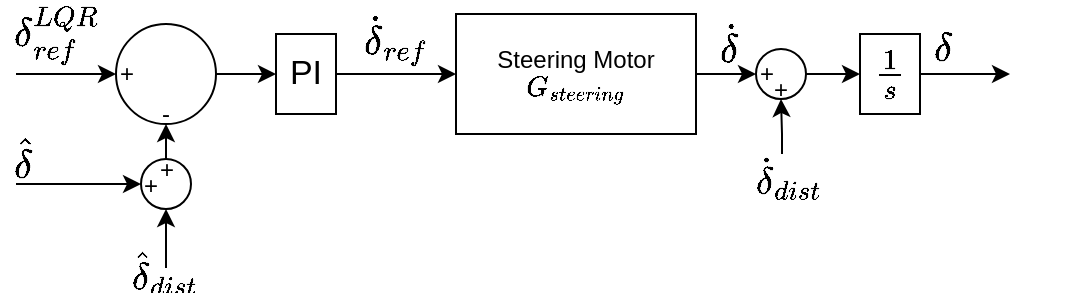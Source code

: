 <mxfile version="12.2.0" type="device" pages="1"><diagram id="J25Ncnf282FIgd7pAqjZ" name="Page-1"><mxGraphModel dx="569" dy="305" grid="1" gridSize="10" guides="1" tooltips="1" connect="1" arrows="1" fold="1" page="1" pageScale="1" pageWidth="827" pageHeight="1169" math="1" shadow="0"><root><mxCell id="0"/><mxCell id="1" parent="0"/><mxCell id="4q7i8vjVy1H3fmprjorA-1" style="edgeStyle=orthogonalEdgeStyle;rounded=0;orthogonalLoop=1;jettySize=auto;html=1;exitX=1;exitY=0.5;exitDx=0;exitDy=0;entryX=0;entryY=0.5;entryDx=0;entryDy=0;fontSize=17;" parent="1" source="4q7i8vjVy1H3fmprjorA-2" target="zi7elE6glGduoiDNUYxt-6" edge="1"><mxGeometry relative="1" as="geometry"/></mxCell><mxCell id="4q7i8vjVy1H3fmprjorA-2" value="Steering Motor&lt;br&gt;\(G_{steering}\)" style="rounded=0;whiteSpace=wrap;html=1;" parent="1" vertex="1"><mxGeometry x="320" y="210" width="120" height="60" as="geometry"/></mxCell><mxCell id="4q7i8vjVy1H3fmprjorA-3" value="\(\frac{1}{s}\)" style="rounded=0;whiteSpace=wrap;html=1;fontSize=17;" parent="1" vertex="1"><mxGeometry x="522" y="220" width="30" height="40" as="geometry"/></mxCell><mxCell id="4q7i8vjVy1H3fmprjorA-4" value="\(\dot\delta\)" style="text;html=1;resizable=0;points=[];autosize=1;align=left;verticalAlign=top;spacingTop=-4;fontSize=17;" parent="1" vertex="1"><mxGeometry x="450" y="210" width="110" height="20" as="geometry"/></mxCell><mxCell id="4q7i8vjVy1H3fmprjorA-5" value="\(\dot\delta_{ref}\)" style="text;html=1;resizable=0;points=[];autosize=1;align=left;verticalAlign=top;spacingTop=-4;fontSize=17;" parent="1" vertex="1"><mxGeometry x="272" y="206" width="150" height="20" as="geometry"/></mxCell><mxCell id="4q7i8vjVy1H3fmprjorA-6" value="" style="endArrow=classic;html=1;fontSize=17;entryX=0;entryY=0.5;entryDx=0;entryDy=0;exitX=1;exitY=0.5;exitDx=0;exitDy=0;" parent="1" source="4q7i8vjVy1H3fmprjorA-9" target="4q7i8vjVy1H3fmprjorA-2" edge="1"><mxGeometry width="50" height="50" relative="1" as="geometry"><mxPoint x="270" y="240" as="sourcePoint"/><mxPoint x="320" y="290" as="targetPoint"/></mxGeometry></mxCell><mxCell id="4q7i8vjVy1H3fmprjorA-7" value="" style="endArrow=classic;html=1;fontSize=17;exitX=1;exitY=0.5;exitDx=0;exitDy=0;" parent="1" source="4q7i8vjVy1H3fmprjorA-3" edge="1"><mxGeometry width="50" height="50" relative="1" as="geometry"><mxPoint x="297" y="250" as="sourcePoint"/><mxPoint x="597" y="240" as="targetPoint"/></mxGeometry></mxCell><mxCell id="4q7i8vjVy1H3fmprjorA-8" value="\(\delta\)" style="text;html=1;resizable=0;points=[];autosize=1;align=left;verticalAlign=top;spacingTop=-4;fontSize=17;" parent="1" vertex="1"><mxGeometry x="557" y="215.5" width="80" height="20" as="geometry"/></mxCell><mxCell id="4q7i8vjVy1H3fmprjorA-9" value="PI" style="rounded=0;whiteSpace=wrap;html=1;fontSize=17;" parent="1" vertex="1"><mxGeometry x="230" y="220" width="30" height="40" as="geometry"/></mxCell><mxCell id="4q7i8vjVy1H3fmprjorA-11" style="edgeStyle=orthogonalEdgeStyle;rounded=0;orthogonalLoop=1;jettySize=auto;html=1;exitX=1;exitY=0.5;exitDx=0;exitDy=0;entryX=0;entryY=0.5;entryDx=0;entryDy=0;" parent="1" source="4q7i8vjVy1H3fmprjorA-10" target="4q7i8vjVy1H3fmprjorA-9" edge="1"><mxGeometry relative="1" as="geometry"/></mxCell><mxCell id="4q7i8vjVy1H3fmprjorA-10" value="" style="ellipse;whiteSpace=wrap;html=1;aspect=fixed;" parent="1" vertex="1"><mxGeometry x="150" y="215" width="50" height="50" as="geometry"/></mxCell><mxCell id="4q7i8vjVy1H3fmprjorA-13" value="" style="endArrow=classic;html=1;fontSize=17;entryX=0;entryY=0.5;entryDx=0;entryDy=0;" parent="1" target="4q7i8vjVy1H3fmprjorA-10" edge="1"><mxGeometry width="50" height="50" relative="1" as="geometry"><mxPoint x="100" y="240" as="sourcePoint"/><mxPoint x="140" y="239.5" as="targetPoint"/></mxGeometry></mxCell><mxCell id="4q7i8vjVy1H3fmprjorA-14" value="\(\delta^{LQR}_{ref}\)" style="text;html=1;resizable=0;points=[];autosize=1;align=left;verticalAlign=top;spacingTop=-4;fontSize=17;" parent="1" vertex="1"><mxGeometry x="97" y="203" width="170" height="20" as="geometry"/></mxCell><mxCell id="4q7i8vjVy1H3fmprjorA-15" value="+" style="text;html=1;resizable=0;points=[];autosize=1;align=left;verticalAlign=top;spacingTop=-4;" parent="1" vertex="1"><mxGeometry x="150" y="230" width="20" height="20" as="geometry"/></mxCell><mxCell id="4q7i8vjVy1H3fmprjorA-16" value="-" style="text;html=1;resizable=0;points=[];autosize=1;align=left;verticalAlign=top;spacingTop=-4;" parent="1" vertex="1"><mxGeometry x="171" y="249.5" width="20" height="20" as="geometry"/></mxCell><mxCell id="j4JelLhlDAgKFlr-AIwo-1" value="" style="endArrow=classic;html=1;fontSize=17;edgeStyle=orthogonalEdgeStyle;rounded=0;entryX=0;entryY=0.5;entryDx=0;entryDy=0;" parent="1" target="zi7elE6glGduoiDNUYxt-1" edge="1"><mxGeometry width="50" height="50" relative="1" as="geometry"><mxPoint x="100" y="295" as="sourcePoint"/><mxPoint x="150" y="307" as="targetPoint"/><Array as="points"><mxPoint x="100" y="295"/></Array></mxGeometry></mxCell><mxCell id="j4JelLhlDAgKFlr-AIwo-2" value="\(\hat\delta\)" style="text;html=1;resizable=0;points=[];autosize=1;align=left;verticalAlign=top;spacingTop=-4;fontSize=17;" parent="1" vertex="1"><mxGeometry x="97" y="267" width="110" height="20" as="geometry"/></mxCell><mxCell id="zi7elE6glGduoiDNUYxt-12" style="edgeStyle=orthogonalEdgeStyle;rounded=0;orthogonalLoop=1;jettySize=auto;html=1;exitX=0.5;exitY=0;exitDx=0;exitDy=0;entryX=0.5;entryY=1;entryDx=0;entryDy=0;" edge="1" parent="1" source="zi7elE6glGduoiDNUYxt-1" target="4q7i8vjVy1H3fmprjorA-10"><mxGeometry relative="1" as="geometry"><mxPoint x="200" y="259.839" as="targetPoint"/></mxGeometry></mxCell><mxCell id="zi7elE6glGduoiDNUYxt-1" value="" style="ellipse;whiteSpace=wrap;html=1;aspect=fixed;" vertex="1" parent="1"><mxGeometry x="162.5" y="282.5" width="25" height="25" as="geometry"/></mxCell><mxCell id="zi7elE6glGduoiDNUYxt-2" style="edgeStyle=orthogonalEdgeStyle;rounded=0;orthogonalLoop=1;jettySize=auto;html=1;entryX=0.5;entryY=1;entryDx=0;entryDy=0;" edge="1" parent="1" target="zi7elE6glGduoiDNUYxt-1"><mxGeometry relative="1" as="geometry"><Array as="points"><mxPoint x="175" y="337"/></Array><mxPoint x="213" y="420.5" as="targetPoint"/><mxPoint x="175" y="327" as="sourcePoint"/></mxGeometry></mxCell><mxCell id="zi7elE6glGduoiDNUYxt-3" value="$$\hat{\delta}_{dist}$$" style="text;html=1;resizable=0;points=[];align=center;verticalAlign=middle;labelBackgroundColor=none;fontSize=16;" vertex="1" connectable="0" parent="zi7elE6glGduoiDNUYxt-2"><mxGeometry x="-0.214" y="-2" relative="1" as="geometry"><mxPoint x="-3" y="7.5" as="offset"/></mxGeometry></mxCell><mxCell id="zi7elE6glGduoiDNUYxt-4" value="+" style="text;html=1;resizable=0;points=[];autosize=1;align=left;verticalAlign=top;spacingTop=-4;" vertex="1" parent="1"><mxGeometry x="161.5" y="285.5" width="20" height="20" as="geometry"/></mxCell><mxCell id="zi7elE6glGduoiDNUYxt-5" value="+" style="text;html=1;resizable=0;points=[];autosize=1;align=left;verticalAlign=top;spacingTop=-4;" vertex="1" parent="1"><mxGeometry x="169.5" y="277.5" width="20" height="20" as="geometry"/></mxCell><mxCell id="zi7elE6glGduoiDNUYxt-15" style="edgeStyle=orthogonalEdgeStyle;rounded=0;orthogonalLoop=1;jettySize=auto;html=1;exitX=1;exitY=0.5;exitDx=0;exitDy=0;entryX=0;entryY=0.5;entryDx=0;entryDy=0;" edge="1" parent="1" source="zi7elE6glGduoiDNUYxt-6" target="4q7i8vjVy1H3fmprjorA-3"><mxGeometry relative="1" as="geometry"/></mxCell><mxCell id="zi7elE6glGduoiDNUYxt-6" value="" style="ellipse;whiteSpace=wrap;html=1;aspect=fixed;" vertex="1" parent="1"><mxGeometry x="470" y="227.5" width="25" height="25" as="geometry"/></mxCell><mxCell id="zi7elE6glGduoiDNUYxt-7" style="edgeStyle=orthogonalEdgeStyle;rounded=0;orthogonalLoop=1;jettySize=auto;html=1;entryX=0.5;entryY=1;entryDx=0;entryDy=0;" edge="1" parent="1" target="zi7elE6glGduoiDNUYxt-6"><mxGeometry relative="1" as="geometry"><Array as="points"><mxPoint x="483" y="270"/></Array><mxPoint x="418" y="383" as="targetPoint"/><mxPoint x="483" y="280" as="sourcePoint"/></mxGeometry></mxCell><mxCell id="zi7elE6glGduoiDNUYxt-8" value="$$\dot\delta_{dist}$$" style="text;html=1;resizable=0;points=[];align=center;verticalAlign=middle;labelBackgroundColor=none;fontSize=16;" vertex="1" connectable="0" parent="zi7elE6glGduoiDNUYxt-7"><mxGeometry x="-0.214" y="-2" relative="1" as="geometry"><mxPoint x="1.5" y="22.5" as="offset"/></mxGeometry></mxCell><mxCell id="zi7elE6glGduoiDNUYxt-9" value="+" style="text;html=1;resizable=0;points=[];autosize=1;align=left;verticalAlign=top;spacingTop=-4;" vertex="1" parent="1"><mxGeometry x="469.5" y="230" width="20" height="20" as="geometry"/></mxCell><mxCell id="zi7elE6glGduoiDNUYxt-10" value="+" style="text;html=1;resizable=0;points=[];autosize=1;align=left;verticalAlign=top;spacingTop=-4;" vertex="1" parent="1"><mxGeometry x="477" y="237.5" width="20" height="20" as="geometry"/></mxCell></root></mxGraphModel></diagram></mxfile>